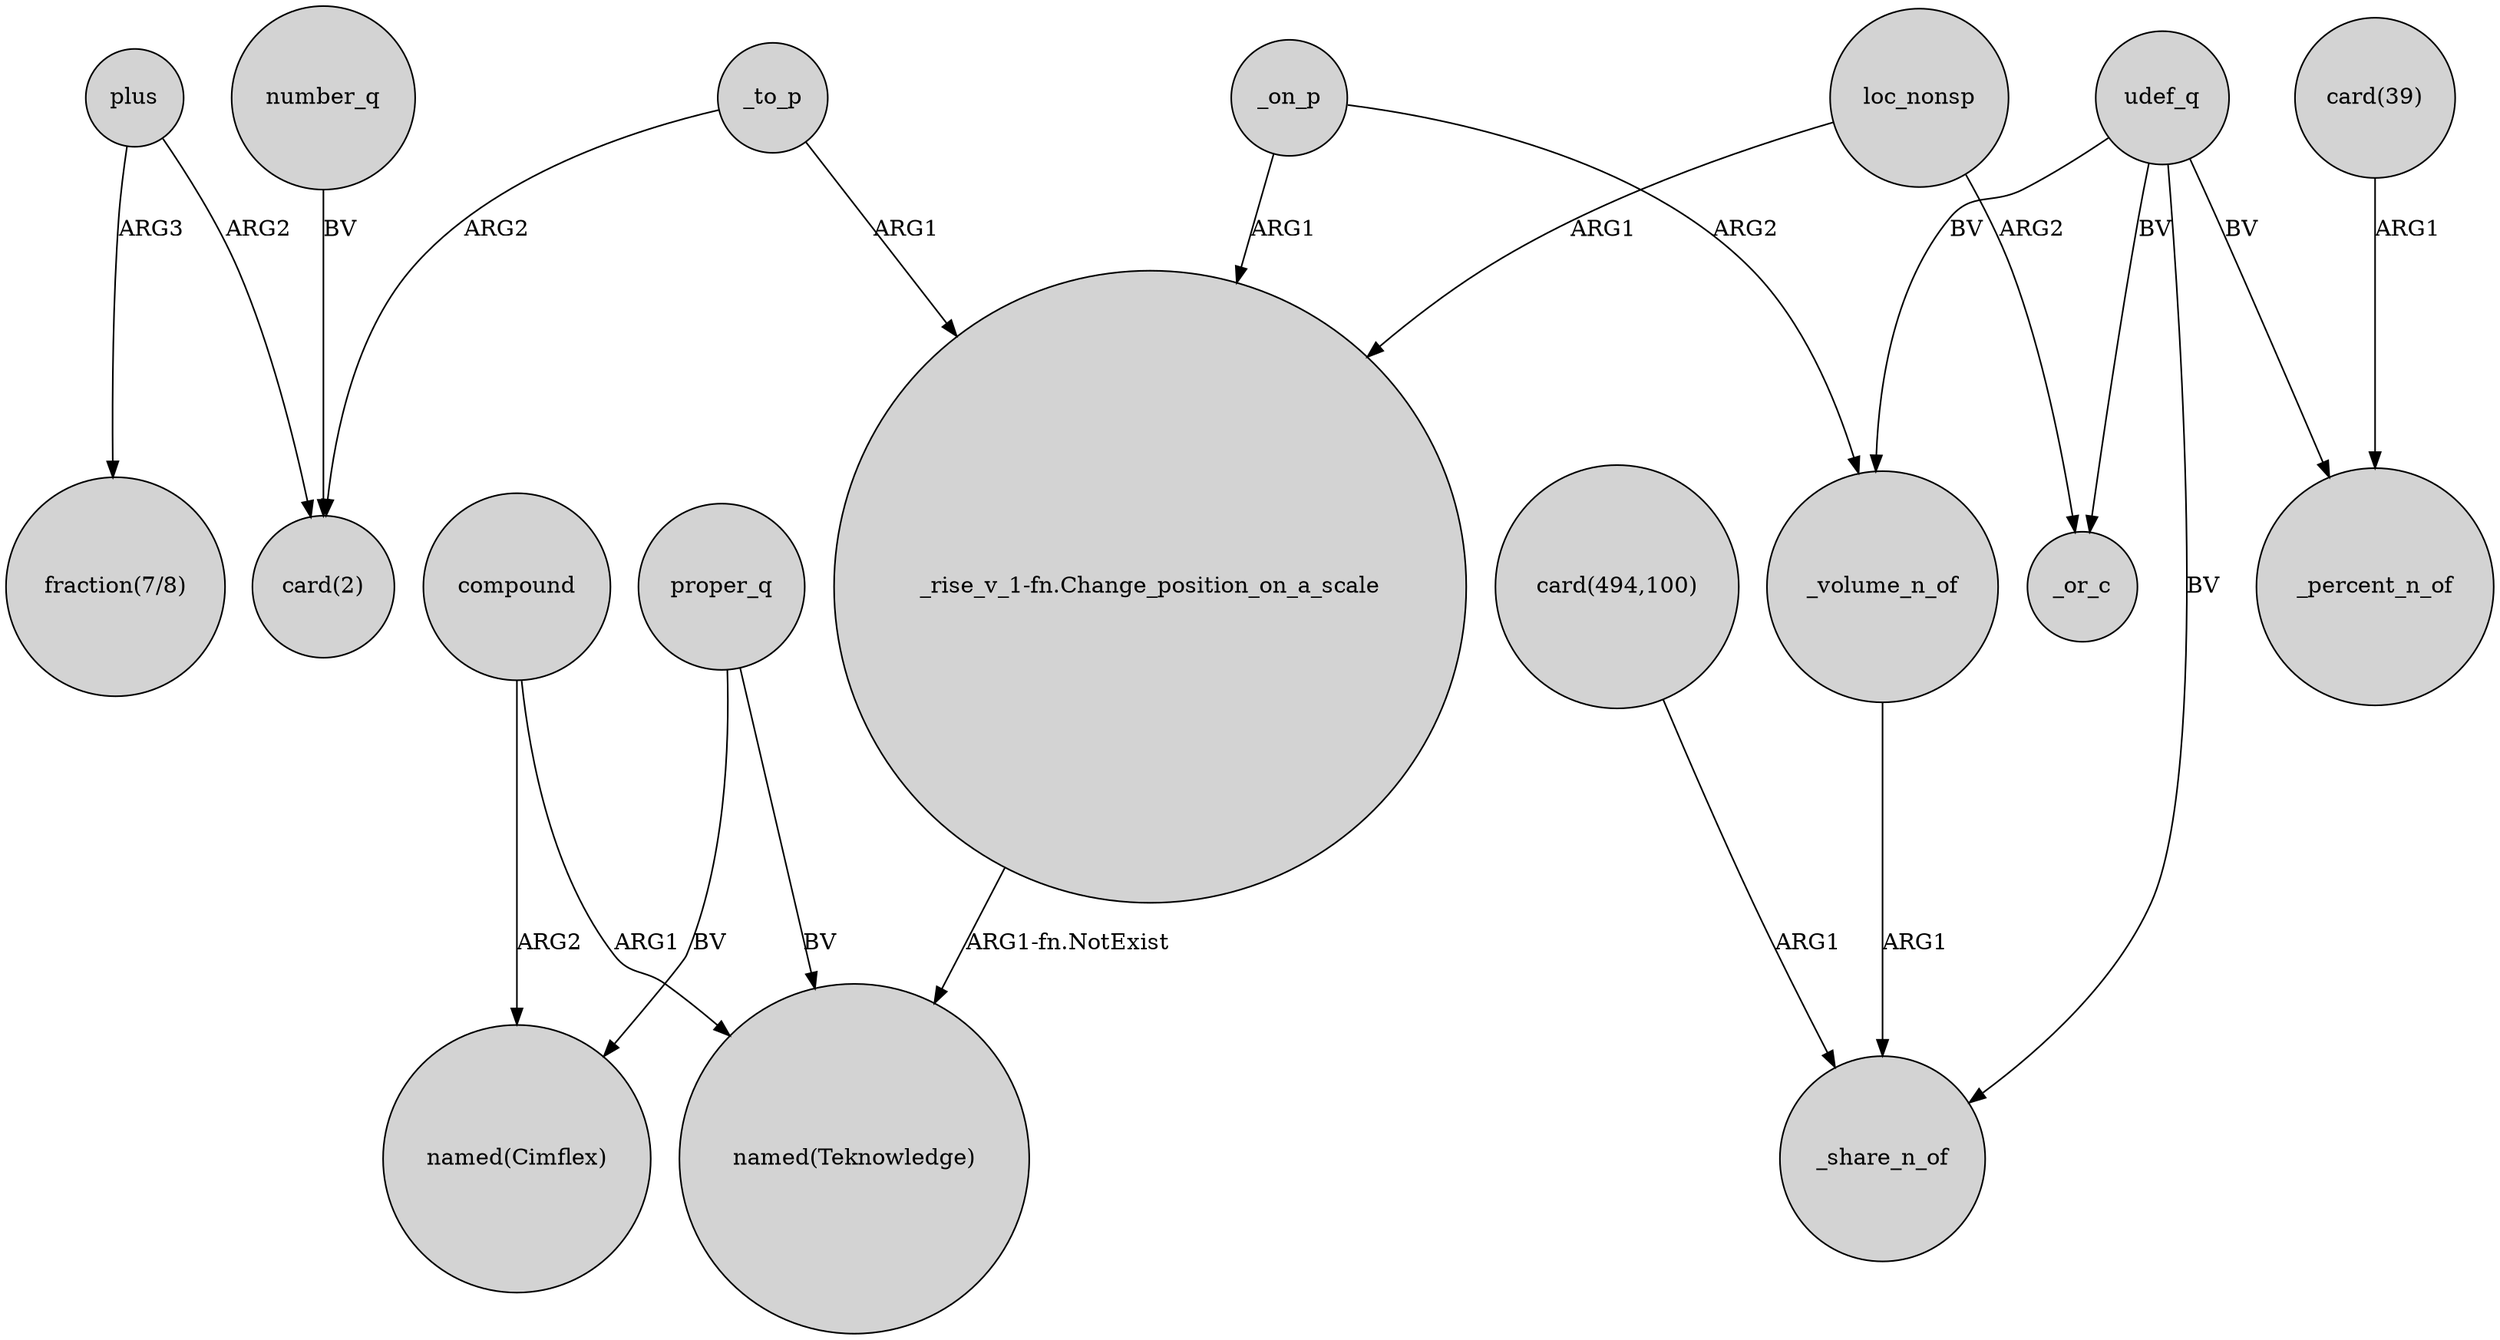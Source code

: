 digraph {
	node [shape=circle style=filled]
	plus -> "card(2)" [label=ARG2]
	"card(39)" -> _percent_n_of [label=ARG1]
	_on_p -> "_rise_v_1-fn.Change_position_on_a_scale" [label=ARG1]
	"card(494,100)" -> _share_n_of [label=ARG1]
	udef_q -> _volume_n_of [label=BV]
	"_rise_v_1-fn.Change_position_on_a_scale" -> "named(Teknowledge)" [label="ARG1-fn.NotExist"]
	udef_q -> _or_c [label=BV]
	compound -> "named(Cimflex)" [label=ARG2]
	loc_nonsp -> "_rise_v_1-fn.Change_position_on_a_scale" [label=ARG1]
	proper_q -> "named(Cimflex)" [label=BV]
	_to_p -> "card(2)" [label=ARG2]
	udef_q -> _share_n_of [label=BV]
	proper_q -> "named(Teknowledge)" [label=BV]
	_volume_n_of -> _share_n_of [label=ARG1]
	udef_q -> _percent_n_of [label=BV]
	plus -> "fraction(7/8)" [label=ARG3]
	loc_nonsp -> _or_c [label=ARG2]
	_to_p -> "_rise_v_1-fn.Change_position_on_a_scale" [label=ARG1]
	number_q -> "card(2)" [label=BV]
	compound -> "named(Teknowledge)" [label=ARG1]
	_on_p -> _volume_n_of [label=ARG2]
}
